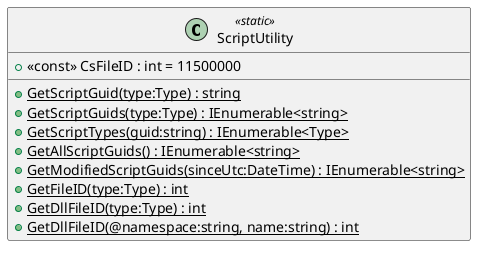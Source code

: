@startuml
class ScriptUtility <<static>> {
    + {static} GetScriptGuid(type:Type) : string
    + {static} GetScriptGuids(type:Type) : IEnumerable<string>
    + {static} GetScriptTypes(guid:string) : IEnumerable<Type>
    + {static} GetAllScriptGuids() : IEnumerable<string>
    + {static} GetModifiedScriptGuids(sinceUtc:DateTime) : IEnumerable<string>
    + <<const>> CsFileID : int = 11500000
    + {static} GetFileID(type:Type) : int
    + {static} GetDllFileID(type:Type) : int
    + {static} GetDllFileID(@namespace:string, name:string) : int
}
@enduml
